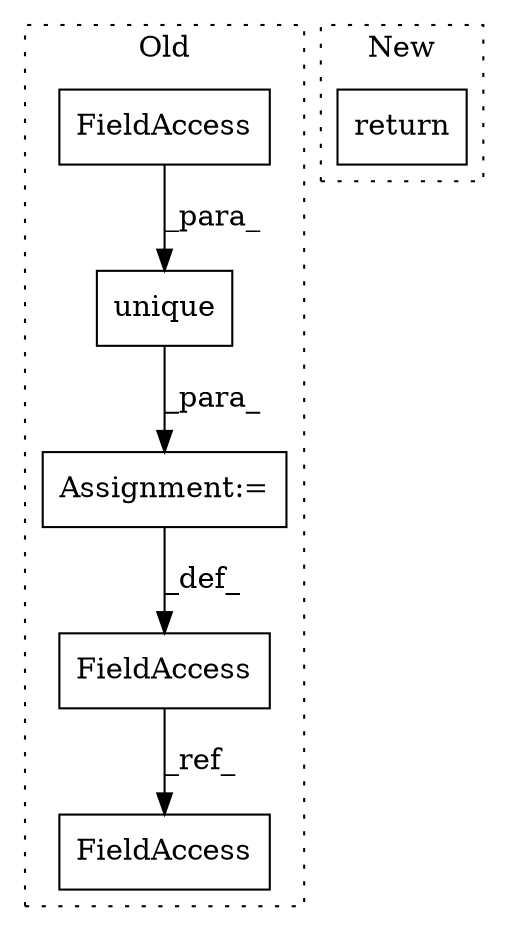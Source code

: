 digraph G {
subgraph cluster0 {
1 [label="unique" a="32" s="1581,1589" l="7,1" shape="box"];
3 [label="FieldAccess" a="22" s="1596" l="9" shape="box"];
4 [label="FieldAccess" a="22" s="1713" l="9" shape="box"];
5 [label="FieldAccess" a="22" s="1588" l="1" shape="box"];
6 [label="Assignment:=" a="7" s="1605" l="1" shape="box"];
label = "Old";
style="dotted";
}
subgraph cluster1 {
2 [label="return" a="41" s="1715" l="7" shape="box"];
label = "New";
style="dotted";
}
1 -> 6 [label="_para_"];
3 -> 4 [label="_ref_"];
5 -> 1 [label="_para_"];
6 -> 3 [label="_def_"];
}